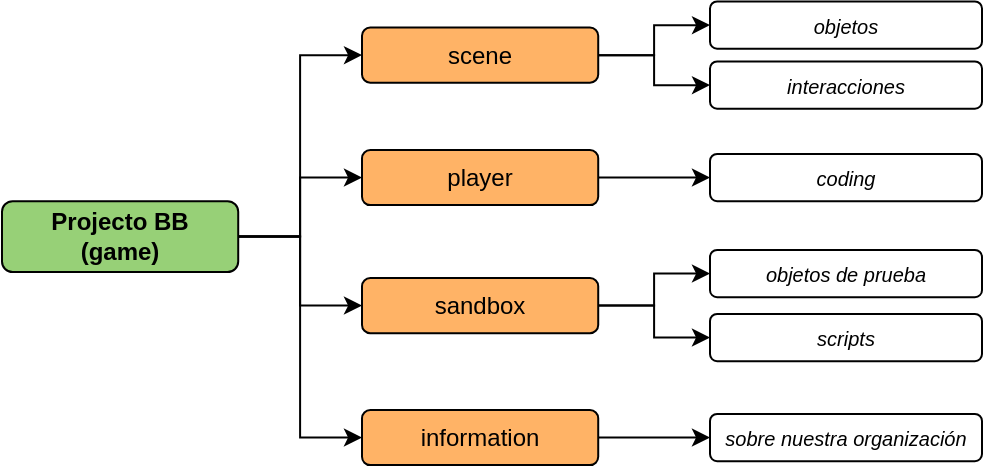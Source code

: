<mxfile version="24.6.4" type="device">
  <diagram name="Página-1" id="nAgbREhQGdn534nMsIXJ">
    <mxGraphModel dx="954" dy="576" grid="1" gridSize="10" guides="1" tooltips="1" connect="1" arrows="1" fold="1" page="1" pageScale="1" pageWidth="1169" pageHeight="827" math="0" shadow="0">
      <root>
        <mxCell id="0" />
        <mxCell id="1" parent="0" />
        <mxCell id="Vn7cv7idq67ybUfxx6uC-9" style="edgeStyle=orthogonalEdgeStyle;rounded=0;orthogonalLoop=1;jettySize=auto;html=1;entryX=0;entryY=0.5;entryDx=0;entryDy=0;" parent="1" source="Vn7cv7idq67ybUfxx6uC-1" target="Vn7cv7idq67ybUfxx6uC-5" edge="1">
          <mxGeometry relative="1" as="geometry" />
        </mxCell>
        <mxCell id="Vn7cv7idq67ybUfxx6uC-16" style="edgeStyle=orthogonalEdgeStyle;rounded=0;orthogonalLoop=1;jettySize=auto;html=1;entryX=0;entryY=0.5;entryDx=0;entryDy=0;" parent="1" source="Vn7cv7idq67ybUfxx6uC-1" target="Vn7cv7idq67ybUfxx6uC-15" edge="1">
          <mxGeometry relative="1" as="geometry" />
        </mxCell>
        <mxCell id="Vn7cv7idq67ybUfxx6uC-33" style="edgeStyle=orthogonalEdgeStyle;rounded=0;orthogonalLoop=1;jettySize=auto;html=1;entryX=0;entryY=0.5;entryDx=0;entryDy=0;" parent="1" source="Vn7cv7idq67ybUfxx6uC-1" target="Vn7cv7idq67ybUfxx6uC-2" edge="1">
          <mxGeometry relative="1" as="geometry" />
        </mxCell>
        <mxCell id="Vn7cv7idq67ybUfxx6uC-35" style="edgeStyle=orthogonalEdgeStyle;rounded=0;orthogonalLoop=1;jettySize=auto;html=1;entryX=0;entryY=0.5;entryDx=0;entryDy=0;" parent="1" source="Vn7cv7idq67ybUfxx6uC-1" target="Vn7cv7idq67ybUfxx6uC-34" edge="1">
          <mxGeometry relative="1" as="geometry" />
        </mxCell>
        <mxCell id="Vn7cv7idq67ybUfxx6uC-1" value="Projecto BB&lt;div&gt;(game)&lt;/div&gt;" style="rounded=1;whiteSpace=wrap;html=1;fillColor=#97D077;fontColor=#000000;strokeColor=#000000;fontStyle=1" parent="1" vertex="1">
          <mxGeometry x="110" y="215.59" width="118.11" height="35.433" as="geometry" />
        </mxCell>
        <mxCell id="Vn7cv7idq67ybUfxx6uC-12" style="edgeStyle=orthogonalEdgeStyle;rounded=0;orthogonalLoop=1;jettySize=auto;html=1;entryX=0;entryY=0.5;entryDx=0;entryDy=0;" parent="1" source="Vn7cv7idq67ybUfxx6uC-2" target="Vn7cv7idq67ybUfxx6uC-10" edge="1">
          <mxGeometry relative="1" as="geometry" />
        </mxCell>
        <mxCell id="Vn7cv7idq67ybUfxx6uC-14" style="edgeStyle=orthogonalEdgeStyle;rounded=0;orthogonalLoop=1;jettySize=auto;html=1;entryX=0;entryY=0.5;entryDx=0;entryDy=0;" parent="1" source="Vn7cv7idq67ybUfxx6uC-2" target="Vn7cv7idq67ybUfxx6uC-7" edge="1">
          <mxGeometry relative="1" as="geometry" />
        </mxCell>
        <mxCell id="Vn7cv7idq67ybUfxx6uC-2" value="scene" style="rounded=1;whiteSpace=wrap;html=1;fillColor=#FFB366;strokeColor=#000000;" parent="1" vertex="1">
          <mxGeometry x="290" y="128.78" width="118.11" height="27.559" as="geometry" />
        </mxCell>
        <mxCell id="Vn7cv7idq67ybUfxx6uC-13" value="" style="edgeStyle=orthogonalEdgeStyle;rounded=0;orthogonalLoop=1;jettySize=auto;html=1;" parent="1" source="Vn7cv7idq67ybUfxx6uC-5" target="Vn7cv7idq67ybUfxx6uC-6" edge="1">
          <mxGeometry relative="1" as="geometry" />
        </mxCell>
        <mxCell id="Vn7cv7idq67ybUfxx6uC-5" value="player" style="rounded=1;whiteSpace=wrap;html=1;fillColor=#FFB366;strokeColor=#000000;" parent="1" vertex="1">
          <mxGeometry x="290" y="190" width="118.11" height="27.559" as="geometry" />
        </mxCell>
        <mxCell id="Vn7cv7idq67ybUfxx6uC-6" value="coding" style="rounded=1;whiteSpace=wrap;html=1;flipH=1;flipV=1;fontStyle=2;fontSize=10;" parent="1" vertex="1">
          <mxGeometry x="464" y="191.97" width="136" height="23.62" as="geometry" />
        </mxCell>
        <mxCell id="Vn7cv7idq67ybUfxx6uC-7" value="interacciones" style="rounded=1;whiteSpace=wrap;html=1;flipH=1;flipV=1;fontStyle=2;fontSize=10;" parent="1" vertex="1">
          <mxGeometry x="464" y="145.75" width="136" height="23.62" as="geometry" />
        </mxCell>
        <mxCell id="Vn7cv7idq67ybUfxx6uC-10" value="objetos" style="rounded=1;whiteSpace=wrap;html=1;flipH=1;flipV=1;fontStyle=2;fontSize=10;" parent="1" vertex="1">
          <mxGeometry x="464" y="115.75" width="136" height="23.62" as="geometry" />
        </mxCell>
        <mxCell id="Vn7cv7idq67ybUfxx6uC-18" value="" style="edgeStyle=orthogonalEdgeStyle;rounded=0;orthogonalLoop=1;jettySize=auto;html=1;" parent="1" source="Vn7cv7idq67ybUfxx6uC-15" target="Vn7cv7idq67ybUfxx6uC-17" edge="1">
          <mxGeometry relative="1" as="geometry" />
        </mxCell>
        <mxCell id="Vn7cv7idq67ybUfxx6uC-20" style="edgeStyle=orthogonalEdgeStyle;rounded=0;orthogonalLoop=1;jettySize=auto;html=1;entryX=0;entryY=0.5;entryDx=0;entryDy=0;" parent="1" source="Vn7cv7idq67ybUfxx6uC-15" target="Vn7cv7idq67ybUfxx6uC-19" edge="1">
          <mxGeometry relative="1" as="geometry" />
        </mxCell>
        <mxCell id="Vn7cv7idq67ybUfxx6uC-15" value="sandbox" style="rounded=1;whiteSpace=wrap;html=1;fillColor=#FFB366;strokeColor=#000000;" parent="1" vertex="1">
          <mxGeometry x="290" y="254.02" width="118.11" height="27.559" as="geometry" />
        </mxCell>
        <mxCell id="Vn7cv7idq67ybUfxx6uC-17" value="objetos de prueba" style="rounded=1;whiteSpace=wrap;html=1;flipH=1;flipV=1;fontStyle=2;fontSize=10;" parent="1" vertex="1">
          <mxGeometry x="464" y="240" width="136" height="23.62" as="geometry" />
        </mxCell>
        <mxCell id="Vn7cv7idq67ybUfxx6uC-19" value="scripts" style="rounded=1;whiteSpace=wrap;html=1;flipH=1;flipV=1;fontStyle=2;fontSize=10;" parent="1" vertex="1">
          <mxGeometry x="464" y="271.97" width="136" height="23.62" as="geometry" />
        </mxCell>
        <mxCell id="Vn7cv7idq67ybUfxx6uC-38" value="" style="edgeStyle=orthogonalEdgeStyle;rounded=0;orthogonalLoop=1;jettySize=auto;html=1;" parent="1" source="Vn7cv7idq67ybUfxx6uC-34" target="Vn7cv7idq67ybUfxx6uC-37" edge="1">
          <mxGeometry relative="1" as="geometry" />
        </mxCell>
        <mxCell id="Vn7cv7idq67ybUfxx6uC-34" value="i&lt;span style=&quot;background-color: initial;&quot;&gt;nformation&lt;/span&gt;" style="rounded=1;whiteSpace=wrap;html=1;fillColor=#FFB366;strokeColor=#000000;" parent="1" vertex="1">
          <mxGeometry x="290" y="320" width="118.11" height="27.559" as="geometry" />
        </mxCell>
        <mxCell id="Vn7cv7idq67ybUfxx6uC-37" value="sobre nuestra organización" style="rounded=1;whiteSpace=wrap;html=1;flipH=1;flipV=1;fontStyle=2;fontSize=10;" parent="1" vertex="1">
          <mxGeometry x="464" y="321.97" width="136" height="23.62" as="geometry" />
        </mxCell>
      </root>
    </mxGraphModel>
  </diagram>
</mxfile>
